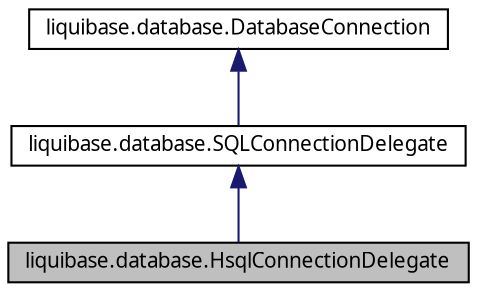 digraph G
{
  edge [fontname="FreeSans.ttf",fontsize=10,labelfontname="FreeSans.ttf",labelfontsize=10];
  node [fontname="FreeSans.ttf",fontsize=10,shape=record];
  Node1 [label="liquibase.database.HsqlConnectionDelegate",height=0.2,width=0.4,color="black", fillcolor="grey75", style="filled" fontcolor="black"];
  Node2 -> Node1 [dir=back,color="midnightblue",fontsize=10,style="solid",fontname="FreeSans.ttf"];
  Node2 [label="liquibase.database.SQLConnectionDelegate",height=0.2,width=0.4,color="black", fillcolor="white", style="filled",URL="$classliquibase_1_1database_1_1_s_q_l_connection_delegate.html",tooltip="A ConnectionWrapper implementation which delegates completely to an underlying java..."];
  Node3 -> Node2 [dir=back,color="midnightblue",fontsize=10,style="solid",fontname="FreeSans.ttf"];
  Node3 [label="liquibase.database.DatabaseConnection",height=0.2,width=0.4,color="black", fillcolor="white", style="filled",URL="$interfaceliquibase_1_1database_1_1_database_connection.html",tooltip="A liquibase abstraction over the normal Connection that is available in java.sql..."];
}
